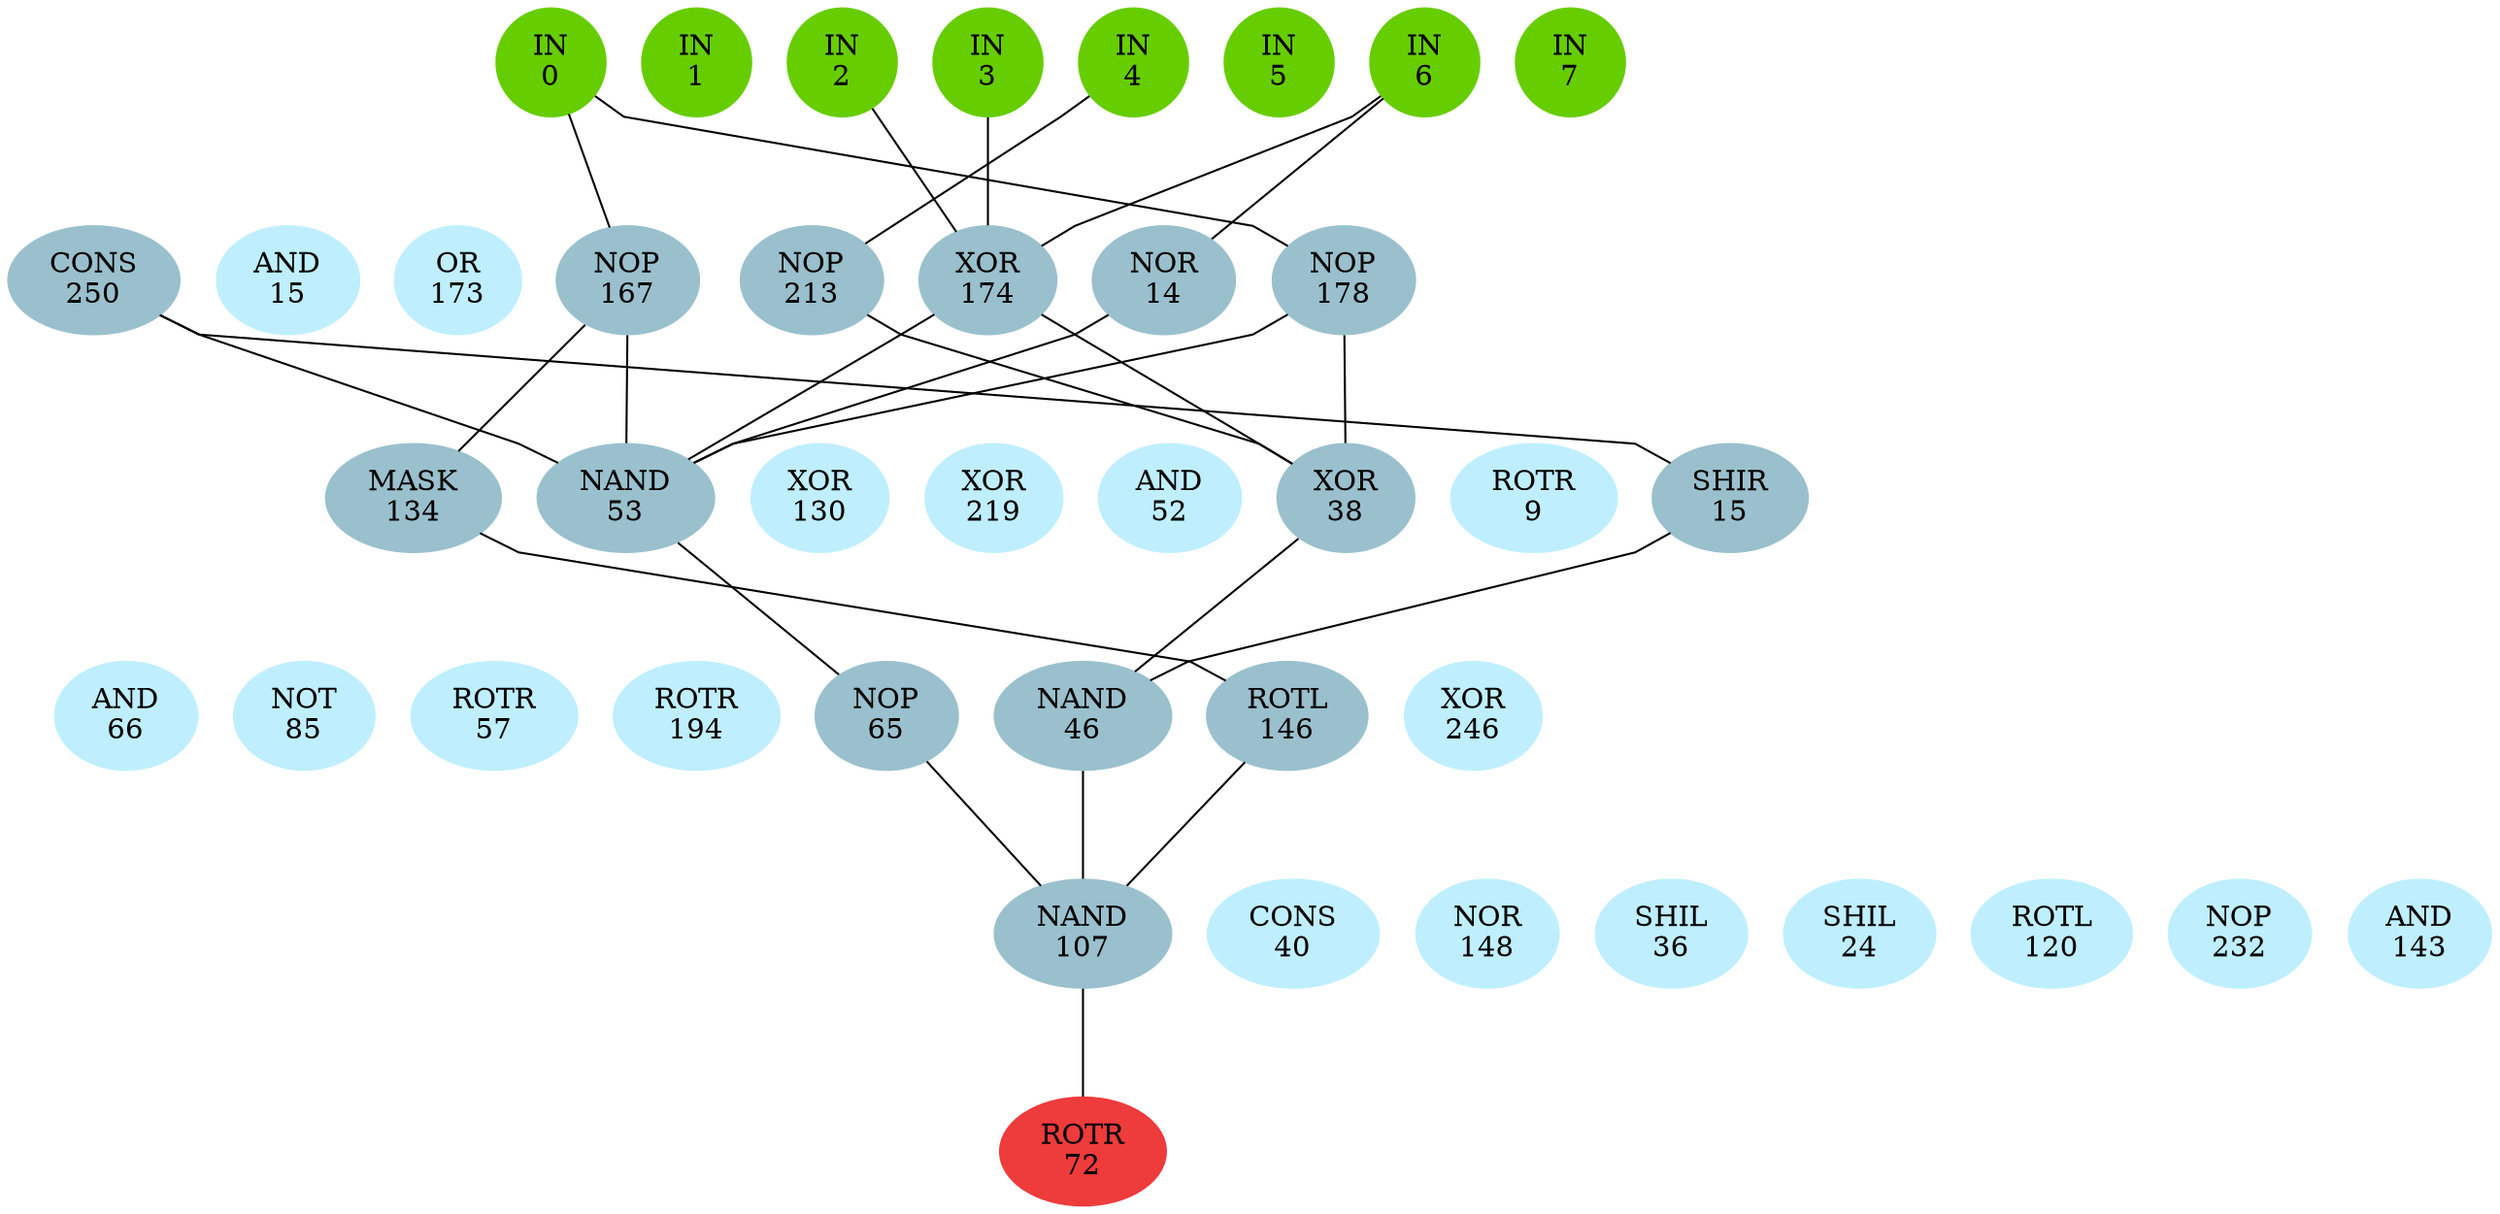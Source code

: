 graph EACircuit {
rankdir=BT;
ranksep=0.75;
ordering=out;
splines=polyline;
node [style=filled, color=lightblue2];

{ rank=same;
node [color=chartreuse3];
"-1_0"[label="IN\n0"];
node [color=chartreuse3];
"-1_1"[label="IN\n1"];
node [color=chartreuse3];
"-1_2"[label="IN\n2"];
node [color=chartreuse3];
"-1_3"[label="IN\n3"];
node [color=chartreuse3];
"-1_4"[label="IN\n4"];
node [color=chartreuse3];
"-1_5"[label="IN\n5"];
node [color=chartreuse3];
"-1_6"[label="IN\n6"];
node [color=chartreuse3];
"-1_7"[label="IN\n7"];
}
{ rank=same;
node [color=lightblue3];
"0_0"[label="CONS\n250"];
node [color=lightblue1];
"0_1"[label="AND\n15"];
node [color=lightblue1];
"0_2"[label="OR\n173"];
node [color=lightblue3];
"0_3"[label="NOP\n167"];
node [color=lightblue3];
"0_4"[label="NOP\n213"];
node [color=lightblue3];
"0_5"[label="XOR\n174"];
node [color=lightblue3];
"0_6"[label="NOR\n14"];
node [color=lightblue3];
"0_7"[label="NOP\n178"];
}
{ rank=same;
node [color=lightblue3];
"1_0"[label="MASK\n134"];
node [color=lightblue3];
"1_1"[label="NAND\n53"];
node [color=lightblue1];
"1_2"[label="XOR\n130"];
node [color=lightblue1];
"1_3"[label="XOR\n219"];
node [color=lightblue1];
"1_4"[label="AND\n52"];
node [color=lightblue3];
"1_5"[label="XOR\n38"];
node [color=lightblue1];
"1_6"[label="ROTR\n9"];
node [color=lightblue3];
"1_7"[label="SHIR\n15"];
}
{ rank=same;
node [color=lightblue1];
"2_0"[label="AND\n66"];
node [color=lightblue1];
"2_1"[label="NOT\n85"];
node [color=lightblue1];
"2_2"[label="ROTR\n57"];
node [color=lightblue1];
"2_3"[label="ROTR\n194"];
node [color=lightblue3];
"2_4"[label="NOP\n65"];
node [color=lightblue3];
"2_5"[label="NAND\n46"];
node [color=lightblue3];
"2_6"[label="ROTL\n146"];
node [color=lightblue1];
"2_7"[label="XOR\n246"];
}
{ rank=same;
node [color=lightblue3];
"3_0"[label="NAND\n107"];
node [color=lightblue1];
"3_1"[label="CONS\n40"];
node [color=lightblue1];
"3_2"[label="NOR\n148"];
node [color=lightblue1];
"3_3"[label="SHIL\n36"];
node [color=lightblue1];
"3_4"[label="SHIL\n24"];
node [color=lightblue1];
"3_5"[label="ROTL\n120"];
node [color=lightblue1];
"3_6"[label="NOP\n232"];
node [color=lightblue1];
"3_7"[label="AND\n143"];
}
{ rank=same;
node [color=brown2];
"4_0"[label="ROTR\n72"];
}
edge[style=invis];
"-1_0" -- "-1_1" -- "-1_2" -- "-1_3" -- "-1_4" -- "-1_5" -- "-1_6" -- "-1_7";
"0_0" -- "0_1" -- "0_2" -- "0_3" -- "0_4" -- "0_5" -- "0_6" -- "0_7";
"1_0" -- "1_1" -- "1_2" -- "1_3" -- "1_4" -- "1_5" -- "1_6" -- "1_7";
"2_0" -- "2_1" -- "2_2" -- "2_3" -- "2_4" -- "2_5" -- "2_6" -- "2_7";
"3_0" -- "3_1" -- "3_2" -- "3_3" -- "3_4" -- "3_5" -- "3_6" -- "3_7";
"4_0" -- "4_0";
edge[style=solid];
"0_3" -- "-1_0";
"0_4" -- "-1_4";
"0_5" -- "-1_2";
"0_5" -- "-1_3";
"0_5" -- "-1_6";
"0_6" -- "-1_6";
"0_7" -- "-1_0";
"1_0" -- "0_3";
"1_1" -- "0_0";
"1_1" -- "0_3";
"1_1" -- "0_5";
"1_1" -- "0_6";
"1_1" -- "0_7";
"1_5" -- "0_4";
"1_5" -- "0_5";
"1_5" -- "0_7";
"1_7" -- "0_0";
"2_4" -- "1_1";
"2_5" -- "1_5";
"2_5" -- "1_7";
"2_6" -- "1_0";
"3_0" -- "2_4";
"3_0" -- "2_5";
"3_0" -- "2_6";
"4_0" -- "3_0";
}